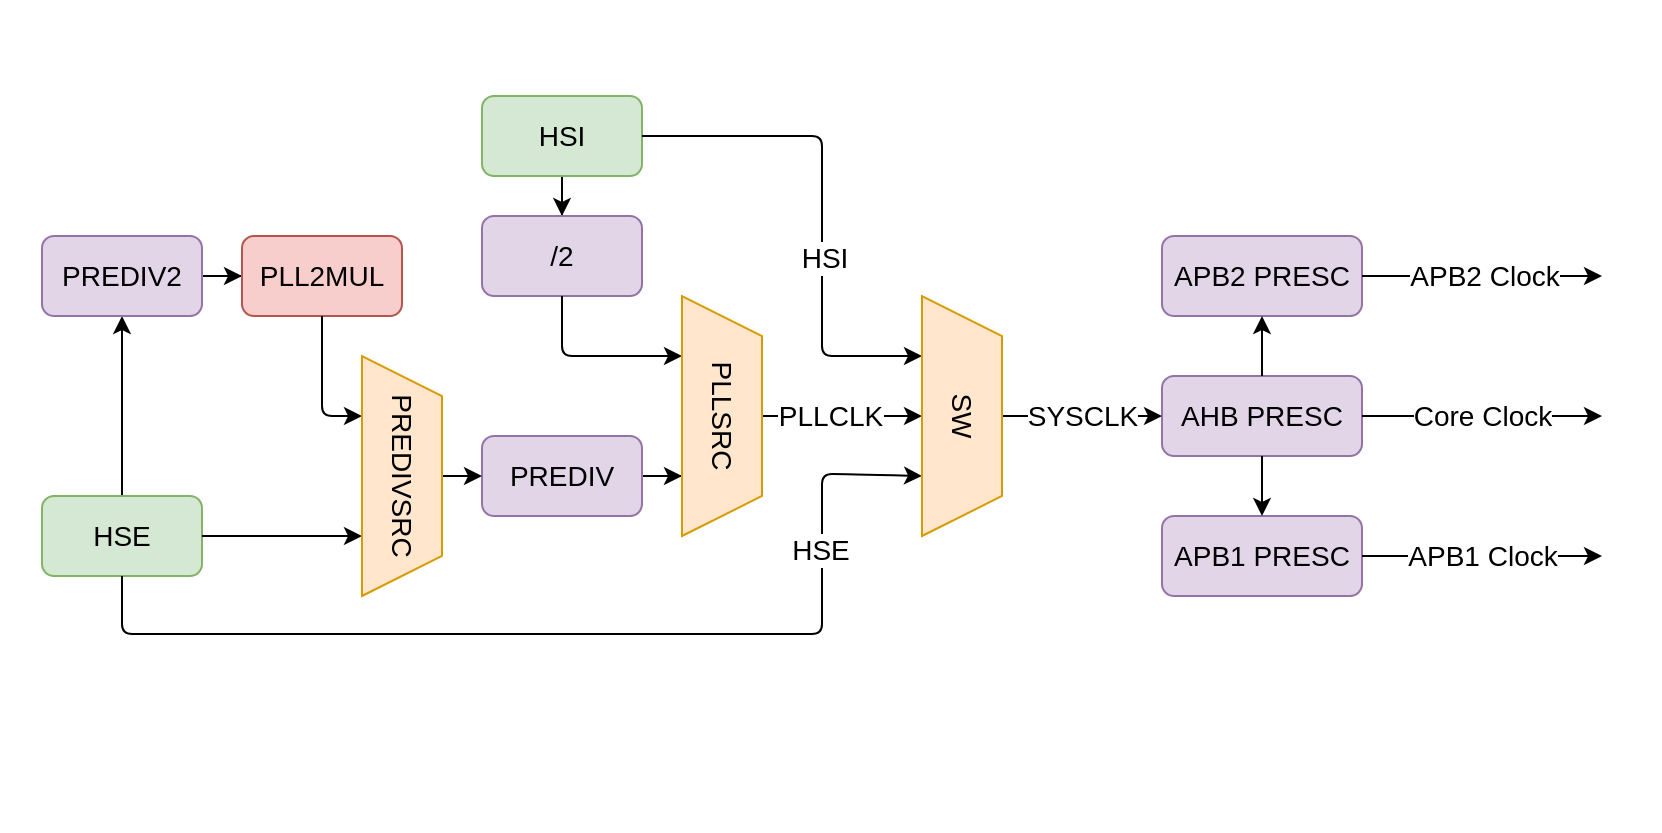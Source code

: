 <mxfile version="20.7.4" type="device"><diagram id="9F2aIKlv7CTtOEKYjQs6" name="Page-1"><mxGraphModel dx="1862" dy="756" grid="1" gridSize="10" guides="1" tooltips="1" connect="1" arrows="1" fold="1" page="1" pageScale="1" pageWidth="827" pageHeight="1169" math="0" shadow="0"><root><mxCell id="0"/><mxCell id="1" parent="0"/><mxCell id="TDtZdZPst-MU_Sz4DqL_-47" value="" style="rounded=1;whiteSpace=wrap;html=1;fontSize=14;aspect=fixed;strokeColor=none;fillColor=none;" vertex="1" parent="1"><mxGeometry x="-1" y="162.5" width="830" height="415" as="geometry"/></mxCell><mxCell id="TDtZdZPst-MU_Sz4DqL_-10" value="" style="edgeStyle=orthogonalEdgeStyle;rounded=0;orthogonalLoop=1;jettySize=auto;html=1;fontSize=14;" edge="1" parent="1" source="TDtZdZPst-MU_Sz4DqL_-1" target="TDtZdZPst-MU_Sz4DqL_-7"><mxGeometry relative="1" as="geometry"/></mxCell><mxCell id="TDtZdZPst-MU_Sz4DqL_-1" value="HSE" style="rounded=1;whiteSpace=wrap;html=1;fontSize=14;fillColor=#d5e8d4;strokeColor=#82b366;" vertex="1" parent="1"><mxGeometry x="20" y="410" width="80" height="40" as="geometry"/></mxCell><mxCell id="TDtZdZPst-MU_Sz4DqL_-18" value="" style="edgeStyle=orthogonalEdgeStyle;rounded=0;orthogonalLoop=1;jettySize=auto;html=1;fontSize=14;" edge="1" parent="1" source="TDtZdZPst-MU_Sz4DqL_-2" target="TDtZdZPst-MU_Sz4DqL_-6"><mxGeometry relative="1" as="geometry"/></mxCell><mxCell id="TDtZdZPst-MU_Sz4DqL_-2" value="HSI" style="rounded=1;whiteSpace=wrap;html=1;fontSize=14;fillColor=#d5e8d4;strokeColor=#82b366;" vertex="1" parent="1"><mxGeometry x="240" y="210" width="80" height="40" as="geometry"/></mxCell><mxCell id="TDtZdZPst-MU_Sz4DqL_-17" value="" style="edgeStyle=orthogonalEdgeStyle;rounded=0;orthogonalLoop=1;jettySize=auto;html=1;fontSize=14;entryX=0.75;entryY=1;entryDx=0;entryDy=0;" edge="1" parent="1" source="TDtZdZPst-MU_Sz4DqL_-3" target="TDtZdZPst-MU_Sz4DqL_-5"><mxGeometry relative="1" as="geometry"/></mxCell><mxCell id="TDtZdZPst-MU_Sz4DqL_-3" value="PREDIV" style="rounded=1;whiteSpace=wrap;html=1;fontSize=14;fillColor=#e1d5e7;strokeColor=#9673a6;" vertex="1" parent="1"><mxGeometry x="240" y="380" width="80" height="40" as="geometry"/></mxCell><mxCell id="TDtZdZPst-MU_Sz4DqL_-6" value="/2" style="rounded=1;whiteSpace=wrap;html=1;fontSize=14;fillColor=#e1d5e7;strokeColor=#9673a6;" vertex="1" parent="1"><mxGeometry x="240" y="270" width="80" height="40" as="geometry"/></mxCell><mxCell id="TDtZdZPst-MU_Sz4DqL_-11" value="" style="edgeStyle=orthogonalEdgeStyle;rounded=0;orthogonalLoop=1;jettySize=auto;html=1;fontSize=14;" edge="1" parent="1" source="TDtZdZPst-MU_Sz4DqL_-7" target="TDtZdZPst-MU_Sz4DqL_-8"><mxGeometry relative="1" as="geometry"/></mxCell><mxCell id="TDtZdZPst-MU_Sz4DqL_-7" value="PREDIV2" style="rounded=1;whiteSpace=wrap;html=1;fontSize=14;fillColor=#e1d5e7;strokeColor=#9673a6;" vertex="1" parent="1"><mxGeometry x="20" y="280" width="80" height="40" as="geometry"/></mxCell><mxCell id="TDtZdZPst-MU_Sz4DqL_-8" value="PLL2MUL" style="rounded=1;whiteSpace=wrap;html=1;fontSize=14;fillColor=#f8cecc;strokeColor=#b85450;" vertex="1" parent="1"><mxGeometry x="120" y="280" width="80" height="40" as="geometry"/></mxCell><mxCell id="TDtZdZPst-MU_Sz4DqL_-12" value="" style="endArrow=classic;html=1;rounded=0;fontSize=14;exitX=1;exitY=0.5;exitDx=0;exitDy=0;entryX=0.75;entryY=1;entryDx=0;entryDy=0;" edge="1" parent="1" source="TDtZdZPst-MU_Sz4DqL_-1" target="TDtZdZPst-MU_Sz4DqL_-4"><mxGeometry width="50" height="50" relative="1" as="geometry"><mxPoint x="110" y="440" as="sourcePoint"/><mxPoint x="200" y="420" as="targetPoint"/></mxGeometry></mxCell><mxCell id="TDtZdZPst-MU_Sz4DqL_-14" value="" style="curved=1;endArrow=classic;html=1;rounded=0;fontSize=14;entryX=0.25;entryY=1;entryDx=0;entryDy=0;exitX=0.5;exitY=1;exitDx=0;exitDy=0;" edge="1" parent="1" source="TDtZdZPst-MU_Sz4DqL_-8" target="TDtZdZPst-MU_Sz4DqL_-4"><mxGeometry width="50" height="50" relative="1" as="geometry"><mxPoint x="100" y="400" as="sourcePoint"/><mxPoint x="150" y="350" as="targetPoint"/><Array as="points"><mxPoint x="160" y="360"/><mxPoint x="160" y="370"/><mxPoint x="170" y="370"/></Array></mxGeometry></mxCell><mxCell id="TDtZdZPst-MU_Sz4DqL_-19" value="" style="curved=1;endArrow=classic;html=1;rounded=0;fontSize=14;entryX=0.25;entryY=1;entryDx=0;entryDy=0;exitX=0.5;exitY=1;exitDx=0;exitDy=0;" edge="1" parent="1" source="TDtZdZPst-MU_Sz4DqL_-6" target="TDtZdZPst-MU_Sz4DqL_-5"><mxGeometry width="50" height="50" relative="1" as="geometry"><mxPoint x="250" y="490" as="sourcePoint"/><mxPoint x="300" y="440" as="targetPoint"/><Array as="points"><mxPoint x="280" y="330"/><mxPoint x="280" y="340"/><mxPoint x="290" y="340"/></Array></mxGeometry></mxCell><mxCell id="TDtZdZPst-MU_Sz4DqL_-26" value="" style="curved=1;endArrow=classic;html=1;rounded=0;fontSize=14;exitX=0.5;exitY=1;exitDx=0;exitDy=0;entryX=0.75;entryY=1;entryDx=0;entryDy=0;" edge="1" parent="1" source="TDtZdZPst-MU_Sz4DqL_-1" target="TDtZdZPst-MU_Sz4DqL_-23"><mxGeometry width="50" height="50" relative="1" as="geometry"><mxPoint x="60" y="449" as="sourcePoint"/><mxPoint x="460" y="399" as="targetPoint"/><Array as="points"><mxPoint x="60" y="469"/><mxPoint x="60" y="479"/><mxPoint x="70" y="479"/><mxPoint x="400" y="479"/><mxPoint x="410" y="479"/><mxPoint x="410" y="469"/><mxPoint x="410" y="409"/><mxPoint x="410" y="399"/><mxPoint x="420" y="399"/></Array></mxGeometry></mxCell><mxCell id="TDtZdZPst-MU_Sz4DqL_-32" value="HSE" style="edgeLabel;html=1;align=center;verticalAlign=middle;resizable=0;points=[];fontSize=14;" vertex="1" connectable="0" parent="TDtZdZPst-MU_Sz4DqL_-26"><mxGeometry x="0.655" y="1" relative="1" as="geometry"><mxPoint as="offset"/></mxGeometry></mxCell><mxCell id="TDtZdZPst-MU_Sz4DqL_-27" value="" style="curved=1;endArrow=classic;html=1;rounded=0;fontSize=14;exitX=1;exitY=0.5;exitDx=0;exitDy=0;entryX=0.25;entryY=1;entryDx=0;entryDy=0;" edge="1" parent="1" source="TDtZdZPst-MU_Sz4DqL_-2" target="TDtZdZPst-MU_Sz4DqL_-23"><mxGeometry width="50" height="50" relative="1" as="geometry"><mxPoint x="390" y="270" as="sourcePoint"/><mxPoint x="440" y="220" as="targetPoint"/><Array as="points"><mxPoint x="400" y="230"/><mxPoint x="410" y="230"/><mxPoint x="410" y="240"/><mxPoint x="410" y="330"/><mxPoint x="410" y="340"/><mxPoint x="420" y="340"/></Array></mxGeometry></mxCell><mxCell id="TDtZdZPst-MU_Sz4DqL_-31" value="HSI" style="edgeLabel;html=1;align=center;verticalAlign=middle;resizable=0;points=[];fontSize=14;" vertex="1" connectable="0" parent="TDtZdZPst-MU_Sz4DqL_-27"><mxGeometry x="0.202" y="1" relative="1" as="geometry"><mxPoint as="offset"/></mxGeometry></mxCell><mxCell id="TDtZdZPst-MU_Sz4DqL_-28" value="" style="endArrow=classic;html=1;rounded=0;fontSize=14;entryX=0.5;entryY=1;entryDx=0;entryDy=0;exitX=0.5;exitY=0;exitDx=0;exitDy=0;" edge="1" parent="1" source="TDtZdZPst-MU_Sz4DqL_-5" target="TDtZdZPst-MU_Sz4DqL_-23"><mxGeometry width="50" height="50" relative="1" as="geometry"><mxPoint x="390" y="420" as="sourcePoint"/><mxPoint x="440" y="370" as="targetPoint"/></mxGeometry></mxCell><mxCell id="TDtZdZPst-MU_Sz4DqL_-29" value="PLLCLK" style="edgeLabel;html=1;align=center;verticalAlign=middle;resizable=0;points=[];fontSize=14;" vertex="1" connectable="0" parent="TDtZdZPst-MU_Sz4DqL_-28"><mxGeometry x="-0.582" y="-1" relative="1" as="geometry"><mxPoint x="17" y="-1" as="offset"/></mxGeometry></mxCell><mxCell id="TDtZdZPst-MU_Sz4DqL_-33" value="" style="endArrow=classic;html=1;rounded=0;fontSize=14;entryX=0;entryY=0.5;entryDx=0;entryDy=0;exitX=0.5;exitY=0;exitDx=0;exitDy=0;" edge="1" parent="1" source="TDtZdZPst-MU_Sz4DqL_-4" target="TDtZdZPst-MU_Sz4DqL_-3"><mxGeometry width="50" height="50" relative="1" as="geometry"><mxPoint x="260" y="480" as="sourcePoint"/><mxPoint x="310" y="430" as="targetPoint"/></mxGeometry></mxCell><mxCell id="TDtZdZPst-MU_Sz4DqL_-35" value="AHB PRESC" style="rounded=1;whiteSpace=wrap;html=1;fontSize=14;fillColor=#e1d5e7;strokeColor=#9673a6;" vertex="1" parent="1"><mxGeometry x="580" y="350" width="100" height="40" as="geometry"/></mxCell><mxCell id="TDtZdZPst-MU_Sz4DqL_-36" value="SYSCLK" style="endArrow=classic;html=1;rounded=0;fontSize=14;exitX=0.5;exitY=0;exitDx=0;exitDy=0;entryX=0;entryY=0.5;entryDx=0;entryDy=0;" edge="1" parent="1" source="TDtZdZPst-MU_Sz4DqL_-23" target="TDtZdZPst-MU_Sz4DqL_-35"><mxGeometry width="50" height="50" relative="1" as="geometry"><mxPoint x="550" y="520" as="sourcePoint"/><mxPoint x="600" y="470" as="targetPoint"/></mxGeometry></mxCell><mxCell id="TDtZdZPst-MU_Sz4DqL_-37" value="APB1 PRESC" style="rounded=1;whiteSpace=wrap;html=1;fontSize=14;fillColor=#e1d5e7;strokeColor=#9673a6;" vertex="1" parent="1"><mxGeometry x="580" y="420" width="100" height="40" as="geometry"/></mxCell><mxCell id="TDtZdZPst-MU_Sz4DqL_-38" value="APB2 PRESC" style="rounded=1;whiteSpace=wrap;html=1;fontSize=14;fillColor=#e1d5e7;strokeColor=#9673a6;" vertex="1" parent="1"><mxGeometry x="580" y="280" width="100" height="40" as="geometry"/></mxCell><mxCell id="TDtZdZPst-MU_Sz4DqL_-39" value="" style="endArrow=classic;html=1;rounded=0;fontSize=14;entryX=0.5;entryY=0;entryDx=0;entryDy=0;exitX=0.5;exitY=1;exitDx=0;exitDy=0;" edge="1" parent="1" source="TDtZdZPst-MU_Sz4DqL_-35" target="TDtZdZPst-MU_Sz4DqL_-37"><mxGeometry width="50" height="50" relative="1" as="geometry"><mxPoint x="530" y="560" as="sourcePoint"/><mxPoint x="580" y="510" as="targetPoint"/></mxGeometry></mxCell><mxCell id="TDtZdZPst-MU_Sz4DqL_-40" value="" style="endArrow=classic;html=1;rounded=0;fontSize=14;entryX=0.5;entryY=1;entryDx=0;entryDy=0;" edge="1" parent="1" source="TDtZdZPst-MU_Sz4DqL_-35" target="TDtZdZPst-MU_Sz4DqL_-38"><mxGeometry width="50" height="50" relative="1" as="geometry"><mxPoint x="570" y="560" as="sourcePoint"/><mxPoint x="620" y="510" as="targetPoint"/></mxGeometry></mxCell><mxCell id="TDtZdZPst-MU_Sz4DqL_-41" value="" style="endArrow=classic;html=1;rounded=0;fontSize=14;exitX=1;exitY=0.5;exitDx=0;exitDy=0;" edge="1" parent="1" source="TDtZdZPst-MU_Sz4DqL_-38"><mxGeometry width="50" height="50" relative="1" as="geometry"><mxPoint x="720" y="320" as="sourcePoint"/><mxPoint x="800" y="300" as="targetPoint"/></mxGeometry></mxCell><mxCell id="TDtZdZPst-MU_Sz4DqL_-44" value="APB2 Clock" style="edgeLabel;html=1;align=center;verticalAlign=middle;resizable=0;points=[];fontSize=14;" vertex="1" connectable="0" parent="TDtZdZPst-MU_Sz4DqL_-41"><mxGeometry x="-0.275" y="-1" relative="1" as="geometry"><mxPoint x="17" y="-1" as="offset"/></mxGeometry></mxCell><mxCell id="TDtZdZPst-MU_Sz4DqL_-42" value="" style="endArrow=classic;html=1;rounded=0;fontSize=14;exitX=1;exitY=0.5;exitDx=0;exitDy=0;" edge="1" parent="1" source="TDtZdZPst-MU_Sz4DqL_-35"><mxGeometry width="50" height="50" relative="1" as="geometry"><mxPoint x="690" y="400" as="sourcePoint"/><mxPoint x="800" y="370" as="targetPoint"/></mxGeometry></mxCell><mxCell id="TDtZdZPst-MU_Sz4DqL_-45" value="Core Clock" style="edgeLabel;html=1;align=center;verticalAlign=middle;resizable=0;points=[];fontSize=14;" vertex="1" connectable="0" parent="TDtZdZPst-MU_Sz4DqL_-42"><mxGeometry x="-0.41" relative="1" as="geometry"><mxPoint x="24" as="offset"/></mxGeometry></mxCell><mxCell id="TDtZdZPst-MU_Sz4DqL_-43" value="" style="endArrow=classic;html=1;rounded=0;fontSize=14;exitX=1;exitY=0.5;exitDx=0;exitDy=0;" edge="1" parent="1" source="TDtZdZPst-MU_Sz4DqL_-37"><mxGeometry width="50" height="50" relative="1" as="geometry"><mxPoint x="710" y="490" as="sourcePoint"/><mxPoint x="800" y="440" as="targetPoint"/></mxGeometry></mxCell><mxCell id="TDtZdZPst-MU_Sz4DqL_-46" value="APB1 Clock" style="edgeLabel;html=1;align=center;verticalAlign=middle;resizable=0;points=[];fontSize=14;" vertex="1" connectable="0" parent="TDtZdZPst-MU_Sz4DqL_-43"><mxGeometry x="-0.158" relative="1" as="geometry"><mxPoint x="9" as="offset"/></mxGeometry></mxCell><mxCell id="TDtZdZPst-MU_Sz4DqL_-23" value="" style="shape=trapezoid;perimeter=trapezoidPerimeter;whiteSpace=wrap;html=1;fixedSize=1;flipH=0;flipV=1;direction=south;fontSize=14;fillColor=#ffe6cc;strokeColor=#d79b00;" vertex="1" parent="1"><mxGeometry x="460" y="310" width="40" height="120" as="geometry"/></mxCell><mxCell id="TDtZdZPst-MU_Sz4DqL_-24" value="SW" style="text;html=1;strokeColor=none;fillColor=none;align=center;verticalAlign=middle;whiteSpace=wrap;rounded=0;fontSize=14;direction=west;rotation=90;" vertex="1" parent="1"><mxGeometry x="450" y="355" width="60" height="30" as="geometry"/></mxCell><mxCell id="TDtZdZPst-MU_Sz4DqL_-5" value="" style="shape=trapezoid;perimeter=trapezoidPerimeter;whiteSpace=wrap;html=1;fixedSize=1;flipH=0;flipV=1;direction=south;fontSize=14;fillColor=#ffe6cc;strokeColor=#d79b00;" vertex="1" parent="1"><mxGeometry x="340" y="310" width="40" height="120" as="geometry"/></mxCell><mxCell id="TDtZdZPst-MU_Sz4DqL_-20" value="PLLSRC" style="text;html=1;align=center;verticalAlign=middle;whiteSpace=wrap;rounded=0;fontSize=14;direction=west;rotation=90;" vertex="1" parent="1"><mxGeometry x="330" y="355" width="60" height="30" as="geometry"/></mxCell><mxCell id="TDtZdZPst-MU_Sz4DqL_-4" value="" style="shape=trapezoid;perimeter=trapezoidPerimeter;whiteSpace=wrap;html=1;fixedSize=1;flipH=0;flipV=1;direction=south;fontSize=14;fillColor=#ffe6cc;strokeColor=#d79b00;" vertex="1" parent="1"><mxGeometry x="180" y="340" width="40" height="120" as="geometry"/></mxCell><mxCell id="TDtZdZPst-MU_Sz4DqL_-9" value="PREDIVSRC" style="text;html=1;strokeColor=none;fillColor=none;align=center;verticalAlign=middle;whiteSpace=wrap;rounded=0;fontSize=14;direction=west;rotation=90;" vertex="1" parent="1"><mxGeometry x="170" y="385" width="60" height="30" as="geometry"/></mxCell></root></mxGraphModel></diagram></mxfile>